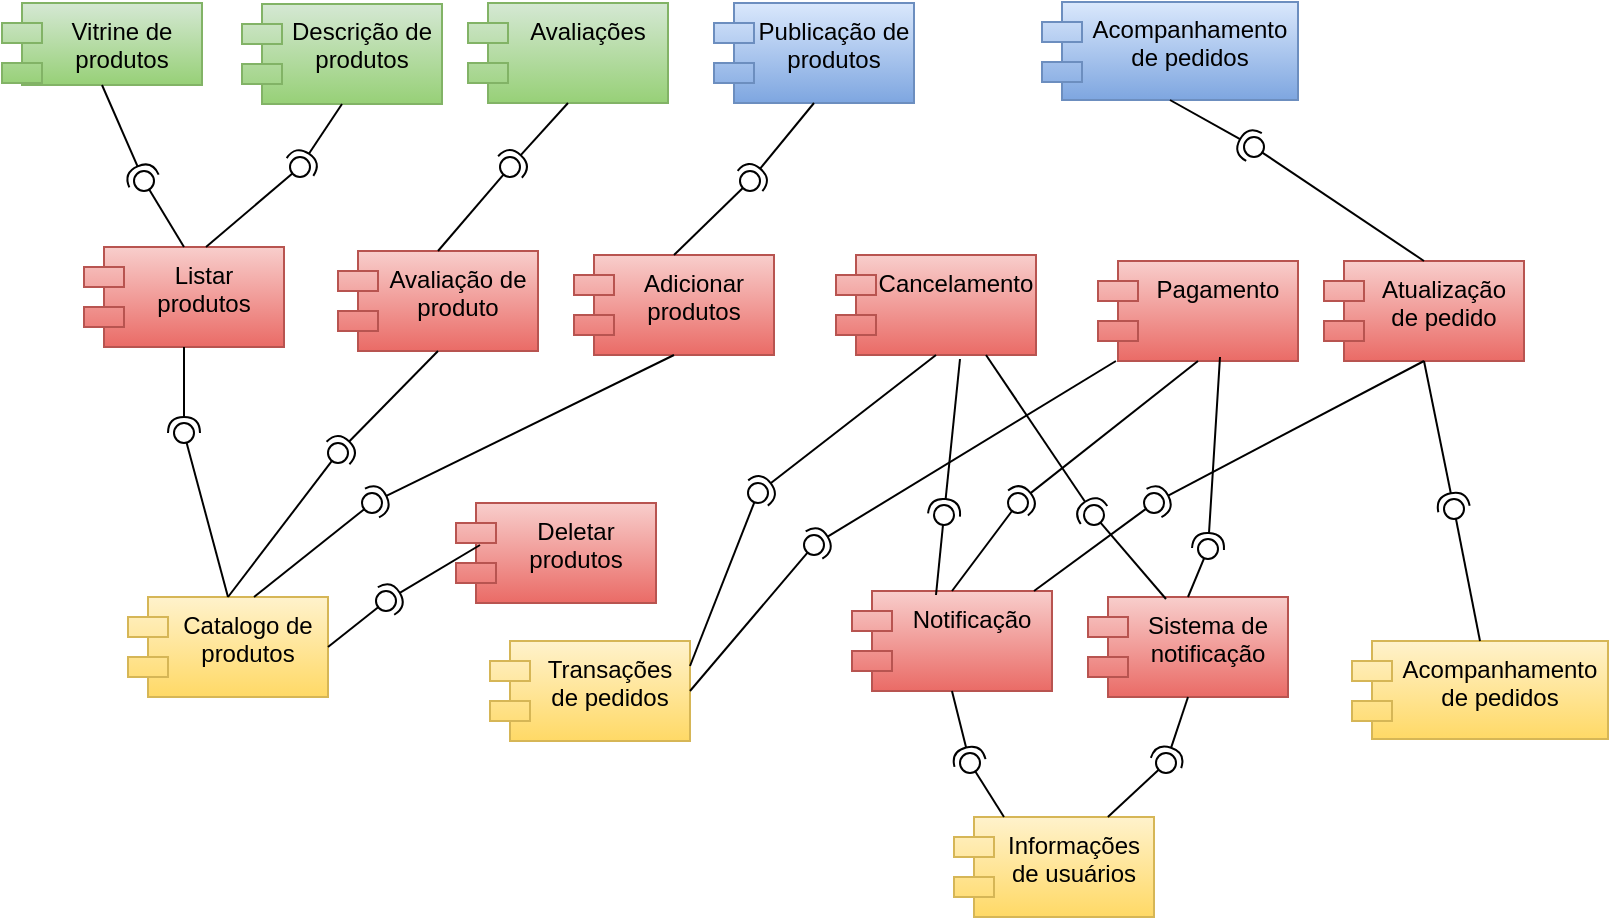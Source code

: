 <mxfile version="24.8.1">
  <diagram name="Página-1" id="jP0semDFpZc7G5M_Zb_S">
    <mxGraphModel dx="1354" dy="600" grid="0" gridSize="10" guides="1" tooltips="1" connect="1" arrows="1" fold="1" page="0" pageScale="1" pageWidth="827" pageHeight="1169" math="0" shadow="0">
      <root>
        <mxCell id="0" />
        <mxCell id="1" parent="0" />
        <mxCell id="C9IXfpwe21aH-CLI6LS6-1" value="Vitrine de produtos" style="shape=module;align=left;spacingLeft=20;align=center;verticalAlign=top;whiteSpace=wrap;html=1;fillColor=#d5e8d4;strokeColor=#82b366;gradientColor=#97d077;" vertex="1" parent="1">
          <mxGeometry x="-161" y="79.5" width="100" height="41" as="geometry" />
        </mxCell>
        <mxCell id="C9IXfpwe21aH-CLI6LS6-2" value="Descrição de produtos" style="shape=module;align=left;spacingLeft=20;align=center;verticalAlign=top;whiteSpace=wrap;html=1;fillColor=#d5e8d4;strokeColor=#82b366;gradientColor=#97d077;" vertex="1" parent="1">
          <mxGeometry x="-41" y="80" width="100" height="50" as="geometry" />
        </mxCell>
        <mxCell id="C9IXfpwe21aH-CLI6LS6-3" value="Avaliações" style="shape=module;align=left;spacingLeft=20;align=center;verticalAlign=top;whiteSpace=wrap;html=1;fillColor=#d5e8d4;strokeColor=#82b366;gradientColor=#97d077;" vertex="1" parent="1">
          <mxGeometry x="72" y="79.5" width="100" height="50" as="geometry" />
        </mxCell>
        <mxCell id="C9IXfpwe21aH-CLI6LS6-4" value="Publicação de produtos" style="shape=module;align=left;spacingLeft=20;align=center;verticalAlign=top;whiteSpace=wrap;html=1;fillColor=#dae8fc;gradientColor=#7ea6e0;strokeColor=#6c8ebf;" vertex="1" parent="1">
          <mxGeometry x="195" y="79.5" width="100" height="50" as="geometry" />
        </mxCell>
        <mxCell id="C9IXfpwe21aH-CLI6LS6-5" value="Acompanhamento de pedidos&lt;div&gt;&lt;br&gt;&lt;/div&gt;" style="shape=module;align=left;spacingLeft=20;align=center;verticalAlign=top;whiteSpace=wrap;html=1;fillColor=#dae8fc;gradientColor=#7ea6e0;strokeColor=#6c8ebf;" vertex="1" parent="1">
          <mxGeometry x="359" y="79" width="128" height="49" as="geometry" />
        </mxCell>
        <mxCell id="C9IXfpwe21aH-CLI6LS6-6" value="Pagamento" style="shape=module;align=left;spacingLeft=20;align=center;verticalAlign=top;whiteSpace=wrap;html=1;fillColor=#f8cecc;gradientColor=#ea6b66;strokeColor=#b85450;" vertex="1" parent="1">
          <mxGeometry x="387" y="208.5" width="100" height="50" as="geometry" />
        </mxCell>
        <mxCell id="C9IXfpwe21aH-CLI6LS6-7" value="Notificação" style="shape=module;align=left;spacingLeft=20;align=center;verticalAlign=top;whiteSpace=wrap;html=1;fillColor=#f8cecc;gradientColor=#ea6b66;strokeColor=#b85450;" vertex="1" parent="1">
          <mxGeometry x="264" y="373.5" width="100" height="50" as="geometry" />
        </mxCell>
        <mxCell id="C9IXfpwe21aH-CLI6LS6-8" value="Cancelamento" style="shape=module;align=left;spacingLeft=20;align=center;verticalAlign=top;whiteSpace=wrap;html=1;fillColor=#f8cecc;gradientColor=#ea6b66;strokeColor=#b85450;" vertex="1" parent="1">
          <mxGeometry x="256" y="205.5" width="100" height="50" as="geometry" />
        </mxCell>
        <mxCell id="C9IXfpwe21aH-CLI6LS6-9" value="Adicionar produtos" style="shape=module;align=left;spacingLeft=20;align=center;verticalAlign=top;whiteSpace=wrap;html=1;fillColor=#f8cecc;gradientColor=#ea6b66;strokeColor=#b85450;" vertex="1" parent="1">
          <mxGeometry x="125" y="205.5" width="100" height="50" as="geometry" />
        </mxCell>
        <mxCell id="C9IXfpwe21aH-CLI6LS6-10" value="Listar produtos" style="shape=module;align=left;spacingLeft=20;align=center;verticalAlign=top;whiteSpace=wrap;html=1;fillColor=#f8cecc;gradientColor=#ea6b66;strokeColor=#b85450;" vertex="1" parent="1">
          <mxGeometry x="-120" y="201.5" width="100" height="50" as="geometry" />
        </mxCell>
        <mxCell id="C9IXfpwe21aH-CLI6LS6-11" value="Deletar produtos" style="shape=module;align=left;spacingLeft=20;align=center;verticalAlign=top;whiteSpace=wrap;html=1;fillColor=#f8cecc;gradientColor=#ea6b66;strokeColor=#b85450;" vertex="1" parent="1">
          <mxGeometry x="66" y="329.5" width="100" height="50" as="geometry" />
        </mxCell>
        <mxCell id="C9IXfpwe21aH-CLI6LS6-12" value="Atualização de pedido" style="shape=module;align=left;spacingLeft=20;align=center;verticalAlign=top;whiteSpace=wrap;html=1;fillColor=#f8cecc;gradientColor=#ea6b66;strokeColor=#b85450;" vertex="1" parent="1">
          <mxGeometry x="500" y="208.5" width="100" height="50" as="geometry" />
        </mxCell>
        <mxCell id="C9IXfpwe21aH-CLI6LS6-13" value="Avaliação de produto" style="shape=module;align=left;spacingLeft=20;align=center;verticalAlign=top;whiteSpace=wrap;html=1;fillColor=#f8cecc;gradientColor=#ea6b66;strokeColor=#b85450;" vertex="1" parent="1">
          <mxGeometry x="7" y="203.5" width="100" height="50" as="geometry" />
        </mxCell>
        <mxCell id="C9IXfpwe21aH-CLI6LS6-14" value="Sistema de notificação" style="shape=module;align=left;spacingLeft=20;align=center;verticalAlign=top;whiteSpace=wrap;html=1;fillColor=#f8cecc;gradientColor=#ea6b66;strokeColor=#b85450;" vertex="1" parent="1">
          <mxGeometry x="382" y="376.5" width="100" height="50" as="geometry" />
        </mxCell>
        <mxCell id="C9IXfpwe21aH-CLI6LS6-15" value="Catalogo de produtos" style="shape=module;align=left;spacingLeft=20;align=center;verticalAlign=top;whiteSpace=wrap;html=1;fillColor=#fff2cc;gradientColor=#ffd966;strokeColor=#d6b656;" vertex="1" parent="1">
          <mxGeometry x="-98" y="376.5" width="100" height="50" as="geometry" />
        </mxCell>
        <mxCell id="C9IXfpwe21aH-CLI6LS6-16" value="Informações de usuários" style="shape=module;align=left;spacingLeft=20;align=center;verticalAlign=top;whiteSpace=wrap;html=1;fillColor=#fff2cc;gradientColor=#ffd966;strokeColor=#d6b656;" vertex="1" parent="1">
          <mxGeometry x="315" y="486.5" width="100" height="50" as="geometry" />
        </mxCell>
        <mxCell id="C9IXfpwe21aH-CLI6LS6-17" value="Transações de pedidos" style="shape=module;align=left;spacingLeft=20;align=center;verticalAlign=top;whiteSpace=wrap;html=1;fillColor=#fff2cc;gradientColor=#ffd966;strokeColor=#d6b656;" vertex="1" parent="1">
          <mxGeometry x="83" y="398.5" width="100" height="50" as="geometry" />
        </mxCell>
        <mxCell id="C9IXfpwe21aH-CLI6LS6-18" value="" style="rounded=0;orthogonalLoop=1;jettySize=auto;html=1;endArrow=halfCircle;endFill=0;endSize=6;strokeWidth=1;sketch=0;exitX=0.5;exitY=1;exitDx=0;exitDy=0;" edge="1" parent="1" source="C9IXfpwe21aH-CLI6LS6-1" target="C9IXfpwe21aH-CLI6LS6-20">
          <mxGeometry relative="1" as="geometry">
            <mxPoint x="-39" y="166.5" as="sourcePoint" />
          </mxGeometry>
        </mxCell>
        <mxCell id="C9IXfpwe21aH-CLI6LS6-19" value="" style="rounded=0;orthogonalLoop=1;jettySize=auto;html=1;endArrow=oval;endFill=0;sketch=0;sourcePerimeterSpacing=0;targetPerimeterSpacing=0;endSize=10;exitX=0.5;exitY=0;exitDx=0;exitDy=0;" edge="1" parent="1" source="C9IXfpwe21aH-CLI6LS6-10" target="C9IXfpwe21aH-CLI6LS6-20">
          <mxGeometry relative="1" as="geometry">
            <mxPoint x="-79" y="166.5" as="sourcePoint" />
          </mxGeometry>
        </mxCell>
        <mxCell id="C9IXfpwe21aH-CLI6LS6-20" value="" style="ellipse;whiteSpace=wrap;html=1;align=center;aspect=fixed;fillColor=none;strokeColor=none;resizable=0;perimeter=centerPerimeter;rotatable=0;allowArrows=0;points=[];outlineConnect=1;" vertex="1" parent="1">
          <mxGeometry x="-95" y="163.5" width="10" height="10" as="geometry" />
        </mxCell>
        <mxCell id="C9IXfpwe21aH-CLI6LS6-21" value="" style="rounded=0;orthogonalLoop=1;jettySize=auto;html=1;endArrow=halfCircle;endFill=0;endSize=6;strokeWidth=1;sketch=0;exitX=0.5;exitY=1;exitDx=0;exitDy=0;" edge="1" parent="1" source="C9IXfpwe21aH-CLI6LS6-2" target="C9IXfpwe21aH-CLI6LS6-23">
          <mxGeometry relative="1" as="geometry">
            <mxPoint x="35" y="188.5" as="sourcePoint" />
          </mxGeometry>
        </mxCell>
        <mxCell id="C9IXfpwe21aH-CLI6LS6-22" value="" style="rounded=0;orthogonalLoop=1;jettySize=auto;html=1;endArrow=oval;endFill=0;sketch=0;sourcePerimeterSpacing=0;targetPerimeterSpacing=0;endSize=10;exitX=0.61;exitY=0;exitDx=0;exitDy=0;exitPerimeter=0;" edge="1" parent="1" source="C9IXfpwe21aH-CLI6LS6-10" target="C9IXfpwe21aH-CLI6LS6-23">
          <mxGeometry relative="1" as="geometry">
            <mxPoint x="-61" y="215.5" as="sourcePoint" />
          </mxGeometry>
        </mxCell>
        <mxCell id="C9IXfpwe21aH-CLI6LS6-23" value="" style="ellipse;whiteSpace=wrap;html=1;align=center;aspect=fixed;fillColor=none;strokeColor=none;resizable=0;perimeter=centerPerimeter;rotatable=0;allowArrows=0;points=[];outlineConnect=1;" vertex="1" parent="1">
          <mxGeometry x="-17" y="156.5" width="10" height="10" as="geometry" />
        </mxCell>
        <mxCell id="C9IXfpwe21aH-CLI6LS6-24" value="" style="rounded=0;orthogonalLoop=1;jettySize=auto;html=1;endArrow=halfCircle;endFill=0;endSize=6;strokeWidth=1;sketch=0;exitX=0.5;exitY=1;exitDx=0;exitDy=0;" edge="1" parent="1" source="C9IXfpwe21aH-CLI6LS6-3" target="C9IXfpwe21aH-CLI6LS6-26">
          <mxGeometry relative="1" as="geometry">
            <mxPoint x="206" y="159.5" as="sourcePoint" />
          </mxGeometry>
        </mxCell>
        <mxCell id="C9IXfpwe21aH-CLI6LS6-25" value="" style="rounded=0;orthogonalLoop=1;jettySize=auto;html=1;endArrow=oval;endFill=0;sketch=0;sourcePerimeterSpacing=0;targetPerimeterSpacing=0;endSize=10;exitX=0.5;exitY=0;exitDx=0;exitDy=0;" edge="1" parent="1" source="C9IXfpwe21aH-CLI6LS6-13" target="C9IXfpwe21aH-CLI6LS6-26">
          <mxGeometry relative="1" as="geometry">
            <mxPoint x="166" y="159.5" as="sourcePoint" />
          </mxGeometry>
        </mxCell>
        <mxCell id="C9IXfpwe21aH-CLI6LS6-26" value="" style="ellipse;whiteSpace=wrap;html=1;align=center;aspect=fixed;fillColor=none;strokeColor=none;resizable=0;perimeter=centerPerimeter;rotatable=0;allowArrows=0;points=[];outlineConnect=1;" vertex="1" parent="1">
          <mxGeometry x="88" y="156.5" width="10" height="10" as="geometry" />
        </mxCell>
        <mxCell id="C9IXfpwe21aH-CLI6LS6-27" value="" style="rounded=0;orthogonalLoop=1;jettySize=auto;html=1;endArrow=halfCircle;endFill=0;endSize=6;strokeWidth=1;sketch=0;exitX=0.5;exitY=1;exitDx=0;exitDy=0;" edge="1" parent="1" source="C9IXfpwe21aH-CLI6LS6-4" target="C9IXfpwe21aH-CLI6LS6-29">
          <mxGeometry relative="1" as="geometry">
            <mxPoint x="324" y="159" as="sourcePoint" />
          </mxGeometry>
        </mxCell>
        <mxCell id="C9IXfpwe21aH-CLI6LS6-28" value="" style="rounded=0;orthogonalLoop=1;jettySize=auto;html=1;endArrow=oval;endFill=0;sketch=0;sourcePerimeterSpacing=0;targetPerimeterSpacing=0;endSize=10;exitX=0.5;exitY=0;exitDx=0;exitDy=0;" edge="1" parent="1" source="C9IXfpwe21aH-CLI6LS6-9" target="C9IXfpwe21aH-CLI6LS6-29">
          <mxGeometry relative="1" as="geometry">
            <mxPoint x="284" y="159" as="sourcePoint" />
          </mxGeometry>
        </mxCell>
        <mxCell id="C9IXfpwe21aH-CLI6LS6-29" value="" style="ellipse;whiteSpace=wrap;html=1;align=center;aspect=fixed;fillColor=none;strokeColor=none;resizable=0;perimeter=centerPerimeter;rotatable=0;allowArrows=0;points=[];outlineConnect=1;" vertex="1" parent="1">
          <mxGeometry x="208" y="163.5" width="10" height="10" as="geometry" />
        </mxCell>
        <mxCell id="C9IXfpwe21aH-CLI6LS6-30" value="" style="rounded=0;orthogonalLoop=1;jettySize=auto;html=1;endArrow=halfCircle;endFill=0;endSize=6;strokeWidth=1;sketch=0;exitX=0.5;exitY=1;exitDx=0;exitDy=0;" edge="1" parent="1" source="C9IXfpwe21aH-CLI6LS6-5" target="C9IXfpwe21aH-CLI6LS6-32">
          <mxGeometry relative="1" as="geometry">
            <mxPoint x="620" y="152.5" as="sourcePoint" />
          </mxGeometry>
        </mxCell>
        <mxCell id="C9IXfpwe21aH-CLI6LS6-31" value="" style="rounded=0;orthogonalLoop=1;jettySize=auto;html=1;endArrow=oval;endFill=0;sketch=0;sourcePerimeterSpacing=0;targetPerimeterSpacing=0;endSize=10;exitX=0.5;exitY=0;exitDx=0;exitDy=0;" edge="1" parent="1" source="C9IXfpwe21aH-CLI6LS6-12" target="C9IXfpwe21aH-CLI6LS6-32">
          <mxGeometry relative="1" as="geometry">
            <mxPoint x="580" y="152.5" as="sourcePoint" />
          </mxGeometry>
        </mxCell>
        <mxCell id="C9IXfpwe21aH-CLI6LS6-32" value="" style="ellipse;whiteSpace=wrap;html=1;align=center;aspect=fixed;fillColor=none;strokeColor=none;resizable=0;perimeter=centerPerimeter;rotatable=0;allowArrows=0;points=[];outlineConnect=1;" vertex="1" parent="1">
          <mxGeometry x="460" y="146.5" width="10" height="10" as="geometry" />
        </mxCell>
        <mxCell id="C9IXfpwe21aH-CLI6LS6-33" value="" style="rounded=0;orthogonalLoop=1;jettySize=auto;html=1;endArrow=halfCircle;endFill=0;endSize=6;strokeWidth=1;sketch=0;exitX=0.5;exitY=1;exitDx=0;exitDy=0;" edge="1" parent="1" source="C9IXfpwe21aH-CLI6LS6-10" target="C9IXfpwe21aH-CLI6LS6-35">
          <mxGeometry relative="1" as="geometry">
            <mxPoint x="-56" y="289.5" as="sourcePoint" />
          </mxGeometry>
        </mxCell>
        <mxCell id="C9IXfpwe21aH-CLI6LS6-34" value="" style="rounded=0;orthogonalLoop=1;jettySize=auto;html=1;endArrow=oval;endFill=0;sketch=0;sourcePerimeterSpacing=0;targetPerimeterSpacing=0;endSize=10;exitX=0.5;exitY=0;exitDx=0;exitDy=0;" edge="1" parent="1" source="C9IXfpwe21aH-CLI6LS6-15" target="C9IXfpwe21aH-CLI6LS6-35">
          <mxGeometry relative="1" as="geometry">
            <mxPoint x="-67" y="330.5" as="sourcePoint" />
          </mxGeometry>
        </mxCell>
        <mxCell id="C9IXfpwe21aH-CLI6LS6-35" value="" style="ellipse;whiteSpace=wrap;html=1;align=center;aspect=fixed;fillColor=none;strokeColor=none;resizable=0;perimeter=centerPerimeter;rotatable=0;allowArrows=0;points=[];outlineConnect=1;" vertex="1" parent="1">
          <mxGeometry x="-75" y="289.5" width="10" height="10" as="geometry" />
        </mxCell>
        <mxCell id="C9IXfpwe21aH-CLI6LS6-36" value="" style="rounded=0;orthogonalLoop=1;jettySize=auto;html=1;endArrow=halfCircle;endFill=0;endSize=6;strokeWidth=1;sketch=0;exitX=0.5;exitY=1;exitDx=0;exitDy=0;" edge="1" parent="1" source="C9IXfpwe21aH-CLI6LS6-9" target="C9IXfpwe21aH-CLI6LS6-38">
          <mxGeometry relative="1" as="geometry">
            <mxPoint x="315" y="309.5" as="sourcePoint" />
          </mxGeometry>
        </mxCell>
        <mxCell id="C9IXfpwe21aH-CLI6LS6-37" value="" style="rounded=0;orthogonalLoop=1;jettySize=auto;html=1;endArrow=oval;endFill=0;sketch=0;sourcePerimeterSpacing=0;targetPerimeterSpacing=0;endSize=10;exitX=0.63;exitY=0;exitDx=0;exitDy=0;exitPerimeter=0;" edge="1" parent="1" source="C9IXfpwe21aH-CLI6LS6-15" target="C9IXfpwe21aH-CLI6LS6-38">
          <mxGeometry relative="1" as="geometry">
            <mxPoint x="278" y="316.5" as="sourcePoint" />
          </mxGeometry>
        </mxCell>
        <mxCell id="C9IXfpwe21aH-CLI6LS6-38" value="" style="ellipse;whiteSpace=wrap;html=1;align=center;aspect=fixed;fillColor=none;strokeColor=none;resizable=0;perimeter=centerPerimeter;rotatable=0;allowArrows=0;points=[];outlineConnect=1;" vertex="1" parent="1">
          <mxGeometry x="19" y="324.5" width="10" height="10" as="geometry" />
        </mxCell>
        <mxCell id="C9IXfpwe21aH-CLI6LS6-39" value="" style="rounded=0;orthogonalLoop=1;jettySize=auto;html=1;endArrow=halfCircle;endFill=0;endSize=6;strokeWidth=1;sketch=0;exitX=0.12;exitY=0.42;exitDx=0;exitDy=0;exitPerimeter=0;" edge="1" parent="1" source="C9IXfpwe21aH-CLI6LS6-11" target="C9IXfpwe21aH-CLI6LS6-41">
          <mxGeometry relative="1" as="geometry">
            <mxPoint x="318" y="316.5" as="sourcePoint" />
          </mxGeometry>
        </mxCell>
        <mxCell id="C9IXfpwe21aH-CLI6LS6-40" value="" style="rounded=0;orthogonalLoop=1;jettySize=auto;html=1;endArrow=oval;endFill=0;sketch=0;sourcePerimeterSpacing=0;targetPerimeterSpacing=0;endSize=10;exitX=1;exitY=0.5;exitDx=0;exitDy=0;" edge="1" parent="1" source="C9IXfpwe21aH-CLI6LS6-15" target="C9IXfpwe21aH-CLI6LS6-41">
          <mxGeometry relative="1" as="geometry">
            <mxPoint x="278" y="316.5" as="sourcePoint" />
          </mxGeometry>
        </mxCell>
        <mxCell id="C9IXfpwe21aH-CLI6LS6-41" value="" style="ellipse;whiteSpace=wrap;html=1;align=center;aspect=fixed;fillColor=none;strokeColor=none;resizable=0;perimeter=centerPerimeter;rotatable=0;allowArrows=0;points=[];outlineConnect=1;" vertex="1" parent="1">
          <mxGeometry x="26" y="373.5" width="10" height="10" as="geometry" />
        </mxCell>
        <mxCell id="C9IXfpwe21aH-CLI6LS6-42" value="" style="rounded=0;orthogonalLoop=1;jettySize=auto;html=1;endArrow=halfCircle;endFill=0;endSize=6;strokeWidth=1;sketch=0;" edge="1" parent="1" source="C9IXfpwe21aH-CLI6LS6-6" target="C9IXfpwe21aH-CLI6LS6-44">
          <mxGeometry relative="1" as="geometry">
            <mxPoint x="279" y="278.5" as="sourcePoint" />
          </mxGeometry>
        </mxCell>
        <mxCell id="C9IXfpwe21aH-CLI6LS6-43" value="" style="rounded=0;orthogonalLoop=1;jettySize=auto;html=1;endArrow=oval;endFill=0;sketch=0;sourcePerimeterSpacing=0;targetPerimeterSpacing=0;endSize=10;exitX=1;exitY=0.5;exitDx=0;exitDy=0;" edge="1" parent="1" source="C9IXfpwe21aH-CLI6LS6-17" target="C9IXfpwe21aH-CLI6LS6-44">
          <mxGeometry relative="1" as="geometry">
            <mxPoint x="149" y="422.5" as="sourcePoint" />
          </mxGeometry>
        </mxCell>
        <mxCell id="C9IXfpwe21aH-CLI6LS6-44" value="" style="ellipse;whiteSpace=wrap;html=1;align=center;aspect=fixed;fillColor=none;strokeColor=none;resizable=0;perimeter=centerPerimeter;rotatable=0;allowArrows=0;points=[];outlineConnect=1;" vertex="1" parent="1">
          <mxGeometry x="240" y="345.5" width="10" height="10" as="geometry" />
        </mxCell>
        <mxCell id="C9IXfpwe21aH-CLI6LS6-45" value="" style="rounded=0;orthogonalLoop=1;jettySize=auto;html=1;endArrow=halfCircle;endFill=0;endSize=6;strokeWidth=1;sketch=0;exitX=0.5;exitY=1;exitDx=0;exitDy=0;" edge="1" parent="1" source="C9IXfpwe21aH-CLI6LS6-8" target="C9IXfpwe21aH-CLI6LS6-47">
          <mxGeometry relative="1" as="geometry">
            <mxPoint x="318" y="316.5" as="sourcePoint" />
          </mxGeometry>
        </mxCell>
        <mxCell id="C9IXfpwe21aH-CLI6LS6-46" value="" style="rounded=0;orthogonalLoop=1;jettySize=auto;html=1;endArrow=oval;endFill=0;sketch=0;sourcePerimeterSpacing=0;targetPerimeterSpacing=0;endSize=10;exitX=1;exitY=0.25;exitDx=0;exitDy=0;" edge="1" parent="1" source="C9IXfpwe21aH-CLI6LS6-17" target="C9IXfpwe21aH-CLI6LS6-47">
          <mxGeometry relative="1" as="geometry">
            <mxPoint x="278" y="316.5" as="sourcePoint" />
          </mxGeometry>
        </mxCell>
        <mxCell id="C9IXfpwe21aH-CLI6LS6-47" value="" style="ellipse;whiteSpace=wrap;html=1;align=center;aspect=fixed;fillColor=none;strokeColor=none;resizable=0;perimeter=centerPerimeter;rotatable=0;allowArrows=0;points=[];outlineConnect=1;" vertex="1" parent="1">
          <mxGeometry x="212" y="319.5" width="10" height="10" as="geometry" />
        </mxCell>
        <mxCell id="C9IXfpwe21aH-CLI6LS6-48" value="" style="rounded=0;orthogonalLoop=1;jettySize=auto;html=1;endArrow=halfCircle;endFill=0;endSize=6;strokeWidth=1;sketch=0;exitX=0.5;exitY=1;exitDx=0;exitDy=0;" edge="1" parent="1" source="C9IXfpwe21aH-CLI6LS6-13" target="C9IXfpwe21aH-CLI6LS6-50">
          <mxGeometry relative="1" as="geometry">
            <mxPoint x="318" y="318.5" as="sourcePoint" />
          </mxGeometry>
        </mxCell>
        <mxCell id="C9IXfpwe21aH-CLI6LS6-49" value="" style="rounded=0;orthogonalLoop=1;jettySize=auto;html=1;endArrow=oval;endFill=0;sketch=0;sourcePerimeterSpacing=0;targetPerimeterSpacing=0;endSize=10;exitX=0.5;exitY=0;exitDx=0;exitDy=0;" edge="1" parent="1" source="C9IXfpwe21aH-CLI6LS6-15" target="C9IXfpwe21aH-CLI6LS6-50">
          <mxGeometry relative="1" as="geometry">
            <mxPoint x="278" y="318.5" as="sourcePoint" />
          </mxGeometry>
        </mxCell>
        <mxCell id="C9IXfpwe21aH-CLI6LS6-50" value="" style="ellipse;whiteSpace=wrap;html=1;align=center;aspect=fixed;fillColor=none;strokeColor=none;resizable=0;perimeter=centerPerimeter;rotatable=0;allowArrows=0;points=[];outlineConnect=1;" vertex="1" parent="1">
          <mxGeometry x="2" y="299.5" width="10" height="10" as="geometry" />
        </mxCell>
        <mxCell id="C9IXfpwe21aH-CLI6LS6-51" value="" style="rounded=0;orthogonalLoop=1;jettySize=auto;html=1;endArrow=halfCircle;endFill=0;endSize=6;strokeWidth=1;sketch=0;exitX=0.5;exitY=1;exitDx=0;exitDy=0;" edge="1" parent="1" source="C9IXfpwe21aH-CLI6LS6-14" target="C9IXfpwe21aH-CLI6LS6-53">
          <mxGeometry relative="1" as="geometry">
            <mxPoint x="318" y="318.5" as="sourcePoint" />
          </mxGeometry>
        </mxCell>
        <mxCell id="C9IXfpwe21aH-CLI6LS6-52" value="" style="rounded=0;orthogonalLoop=1;jettySize=auto;html=1;endArrow=oval;endFill=0;sketch=0;sourcePerimeterSpacing=0;targetPerimeterSpacing=0;endSize=10;" edge="1" parent="1" source="C9IXfpwe21aH-CLI6LS6-16" target="C9IXfpwe21aH-CLI6LS6-53">
          <mxGeometry relative="1" as="geometry">
            <mxPoint x="278" y="318.5" as="sourcePoint" />
          </mxGeometry>
        </mxCell>
        <mxCell id="C9IXfpwe21aH-CLI6LS6-53" value="" style="ellipse;whiteSpace=wrap;html=1;align=center;aspect=fixed;fillColor=none;strokeColor=none;resizable=0;perimeter=centerPerimeter;rotatable=0;allowArrows=0;points=[];outlineConnect=1;" vertex="1" parent="1">
          <mxGeometry x="416" y="454.5" width="10" height="10" as="geometry" />
        </mxCell>
        <mxCell id="C9IXfpwe21aH-CLI6LS6-54" value="" style="rounded=0;orthogonalLoop=1;jettySize=auto;html=1;endArrow=halfCircle;endFill=0;endSize=6;strokeWidth=1;sketch=0;exitX=0.61;exitY=0.96;exitDx=0;exitDy=0;exitPerimeter=0;" edge="1" parent="1" source="C9IXfpwe21aH-CLI6LS6-6" target="C9IXfpwe21aH-CLI6LS6-56">
          <mxGeometry relative="1" as="geometry">
            <mxPoint x="318" y="318.5" as="sourcePoint" />
          </mxGeometry>
        </mxCell>
        <mxCell id="C9IXfpwe21aH-CLI6LS6-55" value="" style="rounded=0;orthogonalLoop=1;jettySize=auto;html=1;endArrow=oval;endFill=0;sketch=0;sourcePerimeterSpacing=0;targetPerimeterSpacing=0;endSize=10;exitX=0.5;exitY=0;exitDx=0;exitDy=0;" edge="1" parent="1" source="C9IXfpwe21aH-CLI6LS6-14" target="C9IXfpwe21aH-CLI6LS6-56">
          <mxGeometry relative="1" as="geometry">
            <mxPoint x="278" y="318.5" as="sourcePoint" />
          </mxGeometry>
        </mxCell>
        <mxCell id="C9IXfpwe21aH-CLI6LS6-56" value="" style="ellipse;whiteSpace=wrap;html=1;align=center;aspect=fixed;fillColor=none;strokeColor=none;resizable=0;perimeter=centerPerimeter;rotatable=0;allowArrows=0;points=[];outlineConnect=1;" vertex="1" parent="1">
          <mxGeometry x="437" y="347.5" width="10" height="10" as="geometry" />
        </mxCell>
        <mxCell id="C9IXfpwe21aH-CLI6LS6-57" value="" style="rounded=0;orthogonalLoop=1;jettySize=auto;html=1;endArrow=halfCircle;endFill=0;endSize=6;strokeWidth=1;sketch=0;exitX=0.75;exitY=1;exitDx=0;exitDy=0;" edge="1" parent="1" source="C9IXfpwe21aH-CLI6LS6-8" target="C9IXfpwe21aH-CLI6LS6-59">
          <mxGeometry relative="1" as="geometry">
            <mxPoint x="318" y="318.5" as="sourcePoint" />
          </mxGeometry>
        </mxCell>
        <mxCell id="C9IXfpwe21aH-CLI6LS6-58" value="" style="rounded=0;orthogonalLoop=1;jettySize=auto;html=1;endArrow=oval;endFill=0;sketch=0;sourcePerimeterSpacing=0;targetPerimeterSpacing=0;endSize=10;exitX=0.39;exitY=0.02;exitDx=0;exitDy=0;exitPerimeter=0;" edge="1" parent="1" source="C9IXfpwe21aH-CLI6LS6-14" target="C9IXfpwe21aH-CLI6LS6-59">
          <mxGeometry relative="1" as="geometry">
            <mxPoint x="278" y="318.5" as="sourcePoint" />
          </mxGeometry>
        </mxCell>
        <mxCell id="C9IXfpwe21aH-CLI6LS6-59" value="" style="ellipse;whiteSpace=wrap;html=1;align=center;aspect=fixed;fillColor=none;strokeColor=none;resizable=0;perimeter=centerPerimeter;rotatable=0;allowArrows=0;points=[];outlineConnect=1;" vertex="1" parent="1">
          <mxGeometry x="380" y="330.5" width="10" height="10" as="geometry" />
        </mxCell>
        <mxCell id="C9IXfpwe21aH-CLI6LS6-60" value="" style="rounded=0;orthogonalLoop=1;jettySize=auto;html=1;endArrow=halfCircle;endFill=0;endSize=6;strokeWidth=1;sketch=0;exitX=0.5;exitY=1;exitDx=0;exitDy=0;" edge="1" parent="1" source="C9IXfpwe21aH-CLI6LS6-7" target="C9IXfpwe21aH-CLI6LS6-62">
          <mxGeometry relative="1" as="geometry">
            <mxPoint x="212" y="347.5" as="sourcePoint" />
          </mxGeometry>
        </mxCell>
        <mxCell id="C9IXfpwe21aH-CLI6LS6-61" value="" style="rounded=0;orthogonalLoop=1;jettySize=auto;html=1;endArrow=oval;endFill=0;sketch=0;sourcePerimeterSpacing=0;targetPerimeterSpacing=0;endSize=10;exitX=0.25;exitY=0;exitDx=0;exitDy=0;" edge="1" parent="1" source="C9IXfpwe21aH-CLI6LS6-16" target="C9IXfpwe21aH-CLI6LS6-62">
          <mxGeometry relative="1" as="geometry">
            <mxPoint x="172" y="347.5" as="sourcePoint" />
          </mxGeometry>
        </mxCell>
        <mxCell id="C9IXfpwe21aH-CLI6LS6-62" value="" style="ellipse;whiteSpace=wrap;html=1;align=center;aspect=fixed;fillColor=none;strokeColor=none;resizable=0;perimeter=centerPerimeter;rotatable=0;allowArrows=0;points=[];outlineConnect=1;" vertex="1" parent="1">
          <mxGeometry x="318" y="454.5" width="10" height="10" as="geometry" />
        </mxCell>
        <mxCell id="C9IXfpwe21aH-CLI6LS6-63" value="" style="rounded=0;orthogonalLoop=1;jettySize=auto;html=1;endArrow=halfCircle;endFill=0;endSize=6;strokeWidth=1;sketch=0;exitX=0.5;exitY=1;exitDx=0;exitDy=0;" edge="1" parent="1" source="C9IXfpwe21aH-CLI6LS6-6" target="C9IXfpwe21aH-CLI6LS6-65">
          <mxGeometry relative="1" as="geometry">
            <mxPoint x="212" y="347.5" as="sourcePoint" />
          </mxGeometry>
        </mxCell>
        <mxCell id="C9IXfpwe21aH-CLI6LS6-64" value="" style="rounded=0;orthogonalLoop=1;jettySize=auto;html=1;endArrow=oval;endFill=0;sketch=0;sourcePerimeterSpacing=0;targetPerimeterSpacing=0;endSize=10;exitX=0.5;exitY=0;exitDx=0;exitDy=0;" edge="1" parent="1" source="C9IXfpwe21aH-CLI6LS6-7" target="C9IXfpwe21aH-CLI6LS6-65">
          <mxGeometry relative="1" as="geometry">
            <mxPoint x="172" y="347.5" as="sourcePoint" />
          </mxGeometry>
        </mxCell>
        <mxCell id="C9IXfpwe21aH-CLI6LS6-65" value="" style="ellipse;whiteSpace=wrap;html=1;align=center;aspect=fixed;fillColor=none;strokeColor=none;resizable=0;perimeter=centerPerimeter;rotatable=0;allowArrows=0;points=[];outlineConnect=1;" vertex="1" parent="1">
          <mxGeometry x="342" y="324.5" width="10" height="10" as="geometry" />
        </mxCell>
        <mxCell id="C9IXfpwe21aH-CLI6LS6-66" value="Acompanhamento de pedidos&lt;div&gt;&lt;br&gt;&lt;/div&gt;" style="shape=module;align=left;spacingLeft=20;align=center;verticalAlign=top;whiteSpace=wrap;html=1;fillColor=#fff2cc;gradientColor=#ffd966;strokeColor=#d6b656;" vertex="1" parent="1">
          <mxGeometry x="514" y="398.5" width="128" height="49" as="geometry" />
        </mxCell>
        <mxCell id="C9IXfpwe21aH-CLI6LS6-67" value="" style="rounded=0;orthogonalLoop=1;jettySize=auto;html=1;endArrow=halfCircle;endFill=0;endSize=6;strokeWidth=1;sketch=0;exitX=0.5;exitY=1;exitDx=0;exitDy=0;" edge="1" parent="1" source="C9IXfpwe21aH-CLI6LS6-12" target="C9IXfpwe21aH-CLI6LS6-69">
          <mxGeometry relative="1" as="geometry">
            <mxPoint x="229" y="357.5" as="sourcePoint" />
          </mxGeometry>
        </mxCell>
        <mxCell id="C9IXfpwe21aH-CLI6LS6-68" value="" style="rounded=0;orthogonalLoop=1;jettySize=auto;html=1;endArrow=oval;endFill=0;sketch=0;sourcePerimeterSpacing=0;targetPerimeterSpacing=0;endSize=10;exitX=0.5;exitY=0;exitDx=0;exitDy=0;" edge="1" parent="1" source="C9IXfpwe21aH-CLI6LS6-66" target="C9IXfpwe21aH-CLI6LS6-69">
          <mxGeometry relative="1" as="geometry">
            <mxPoint x="189" y="357.5" as="sourcePoint" />
          </mxGeometry>
        </mxCell>
        <mxCell id="C9IXfpwe21aH-CLI6LS6-69" value="" style="ellipse;whiteSpace=wrap;html=1;align=center;aspect=fixed;fillColor=none;strokeColor=none;resizable=0;perimeter=centerPerimeter;rotatable=0;allowArrows=0;points=[];outlineConnect=1;" vertex="1" parent="1">
          <mxGeometry x="560" y="327.5" width="10" height="10" as="geometry" />
        </mxCell>
        <mxCell id="C9IXfpwe21aH-CLI6LS6-70" value="" style="rounded=0;orthogonalLoop=1;jettySize=auto;html=1;endArrow=halfCircle;endFill=0;endSize=6;strokeWidth=1;sketch=0;exitX=0.62;exitY=1.04;exitDx=0;exitDy=0;exitPerimeter=0;" edge="1" parent="1" source="C9IXfpwe21aH-CLI6LS6-8" target="C9IXfpwe21aH-CLI6LS6-72">
          <mxGeometry relative="1" as="geometry">
            <mxPoint x="229" y="257.5" as="sourcePoint" />
          </mxGeometry>
        </mxCell>
        <mxCell id="C9IXfpwe21aH-CLI6LS6-71" value="" style="rounded=0;orthogonalLoop=1;jettySize=auto;html=1;endArrow=oval;endFill=0;sketch=0;sourcePerimeterSpacing=0;targetPerimeterSpacing=0;endSize=10;exitX=0.42;exitY=0.04;exitDx=0;exitDy=0;exitPerimeter=0;" edge="1" parent="1" source="C9IXfpwe21aH-CLI6LS6-7" target="C9IXfpwe21aH-CLI6LS6-72">
          <mxGeometry relative="1" as="geometry">
            <mxPoint x="189" y="257.5" as="sourcePoint" />
          </mxGeometry>
        </mxCell>
        <mxCell id="C9IXfpwe21aH-CLI6LS6-72" value="" style="ellipse;whiteSpace=wrap;html=1;align=center;aspect=fixed;fillColor=none;strokeColor=none;resizable=0;perimeter=centerPerimeter;rotatable=0;allowArrows=0;points=[];outlineConnect=1;" vertex="1" parent="1">
          <mxGeometry x="305" y="330.5" width="10" height="10" as="geometry" />
        </mxCell>
        <mxCell id="C9IXfpwe21aH-CLI6LS6-73" value="" style="rounded=0;orthogonalLoop=1;jettySize=auto;html=1;endArrow=halfCircle;endFill=0;endSize=6;strokeWidth=1;sketch=0;exitX=0.5;exitY=1;exitDx=0;exitDy=0;" edge="1" parent="1" source="C9IXfpwe21aH-CLI6LS6-12" target="C9IXfpwe21aH-CLI6LS6-75">
          <mxGeometry relative="1" as="geometry">
            <mxPoint x="229" y="257.5" as="sourcePoint" />
          </mxGeometry>
        </mxCell>
        <mxCell id="C9IXfpwe21aH-CLI6LS6-74" value="" style="rounded=0;orthogonalLoop=1;jettySize=auto;html=1;endArrow=oval;endFill=0;sketch=0;sourcePerimeterSpacing=0;targetPerimeterSpacing=0;endSize=10;exitX=0.91;exitY=0;exitDx=0;exitDy=0;exitPerimeter=0;" edge="1" parent="1" source="C9IXfpwe21aH-CLI6LS6-7" target="C9IXfpwe21aH-CLI6LS6-75">
          <mxGeometry relative="1" as="geometry">
            <mxPoint x="189" y="257.5" as="sourcePoint" />
          </mxGeometry>
        </mxCell>
        <mxCell id="C9IXfpwe21aH-CLI6LS6-75" value="" style="ellipse;whiteSpace=wrap;html=1;align=center;aspect=fixed;fillColor=none;strokeColor=none;resizable=0;perimeter=centerPerimeter;rotatable=0;allowArrows=0;points=[];outlineConnect=1;" vertex="1" parent="1">
          <mxGeometry x="410" y="324.5" width="10" height="10" as="geometry" />
        </mxCell>
      </root>
    </mxGraphModel>
  </diagram>
</mxfile>

